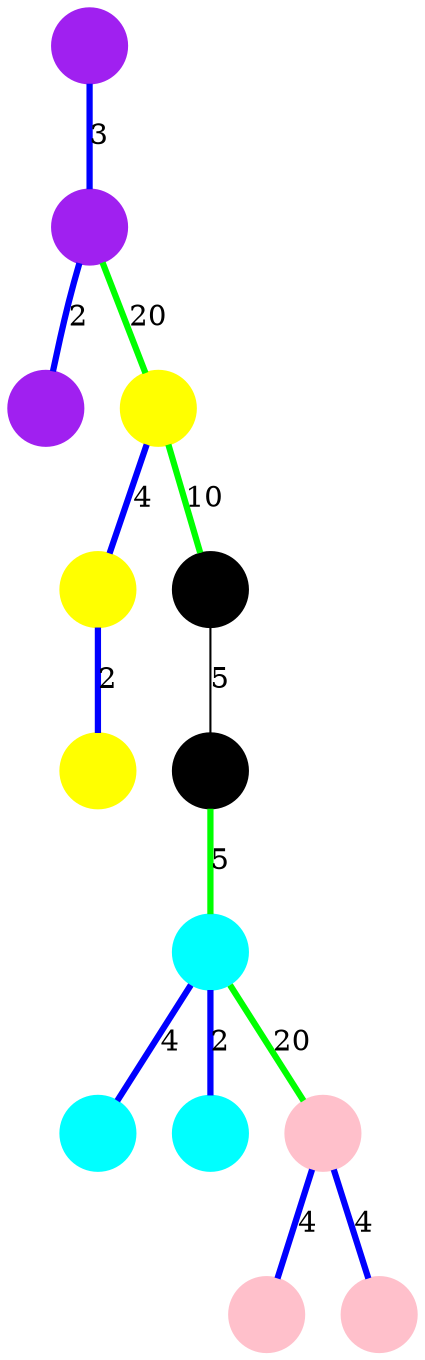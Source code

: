digraph
{
	compound = true;
	node [shape=circle, style=filled, color=black, label=""];
	edge [dir=both, arrowtail=none, arrowhead=none];

	n0 -> n1 [label=3, color=blue, penwidth=3];
	n1 -> n2 [label=2, color=blue, penwidth=3];
	n1 -> n3 [label=20, color=green, penwidth=3];
	n3 -> n4 [label=4, color=blue, penwidth=3];
	n3 -> n5 [label=10, color=green, penwidth=3];
	n4 -> n6 [label=2, color=blue, penwidth=3];
	n5 -> n7 [label=5];
	n7 -> n8 [label=5, color=green, penwidth=3];
	n8 -> n9 [label=4, color=blue, penwidth=3];
	n8 -> n10 [label=2, color=blue, penwidth=3];
	n8 -> n11 [label=20, color=green, penwidth=3];
	n11 -> n12 [label=4, color=blue, penwidth=3];
	n11 -> n13 [label=4, color=blue, penwidth=3];

	n0 [color=purple];
	n1 [color=purple];
	n2 [color=purple];
	n3 [color=yellow];
	n4 [color=yellow];
	n6 [color=yellow];
	n8 [color=cyan];
	n9 [color=cyan];
	n10 [color=cyan];
	n11 [color=pink];
	n12 [color=pink];
	n13 [color=pink];
}
